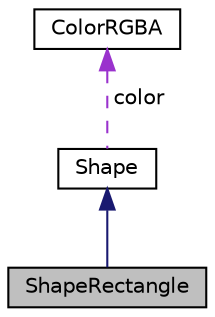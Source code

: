 digraph "ShapeRectangle"
{
  edge [fontname="Helvetica",fontsize="10",labelfontname="Helvetica",labelfontsize="10"];
  node [fontname="Helvetica",fontsize="10",shape=record];
  Node1 [label="ShapeRectangle",height=0.2,width=0.4,color="black", fillcolor="grey75", style="filled", fontcolor="black"];
  Node2 -> Node1 [dir="back",color="midnightblue",fontsize="10",style="solid",fontname="Helvetica"];
  Node2 [label="Shape",height=0.2,width=0.4,color="black", fillcolor="white", style="filled",URL="$class_shape.html"];
  Node3 -> Node2 [dir="back",color="darkorchid3",fontsize="10",style="dashed",label=" color" ,fontname="Helvetica"];
  Node3 [label="ColorRGBA",height=0.2,width=0.4,color="black", fillcolor="white", style="filled",URL="$class_color_r_g_b_a.html"];
}
